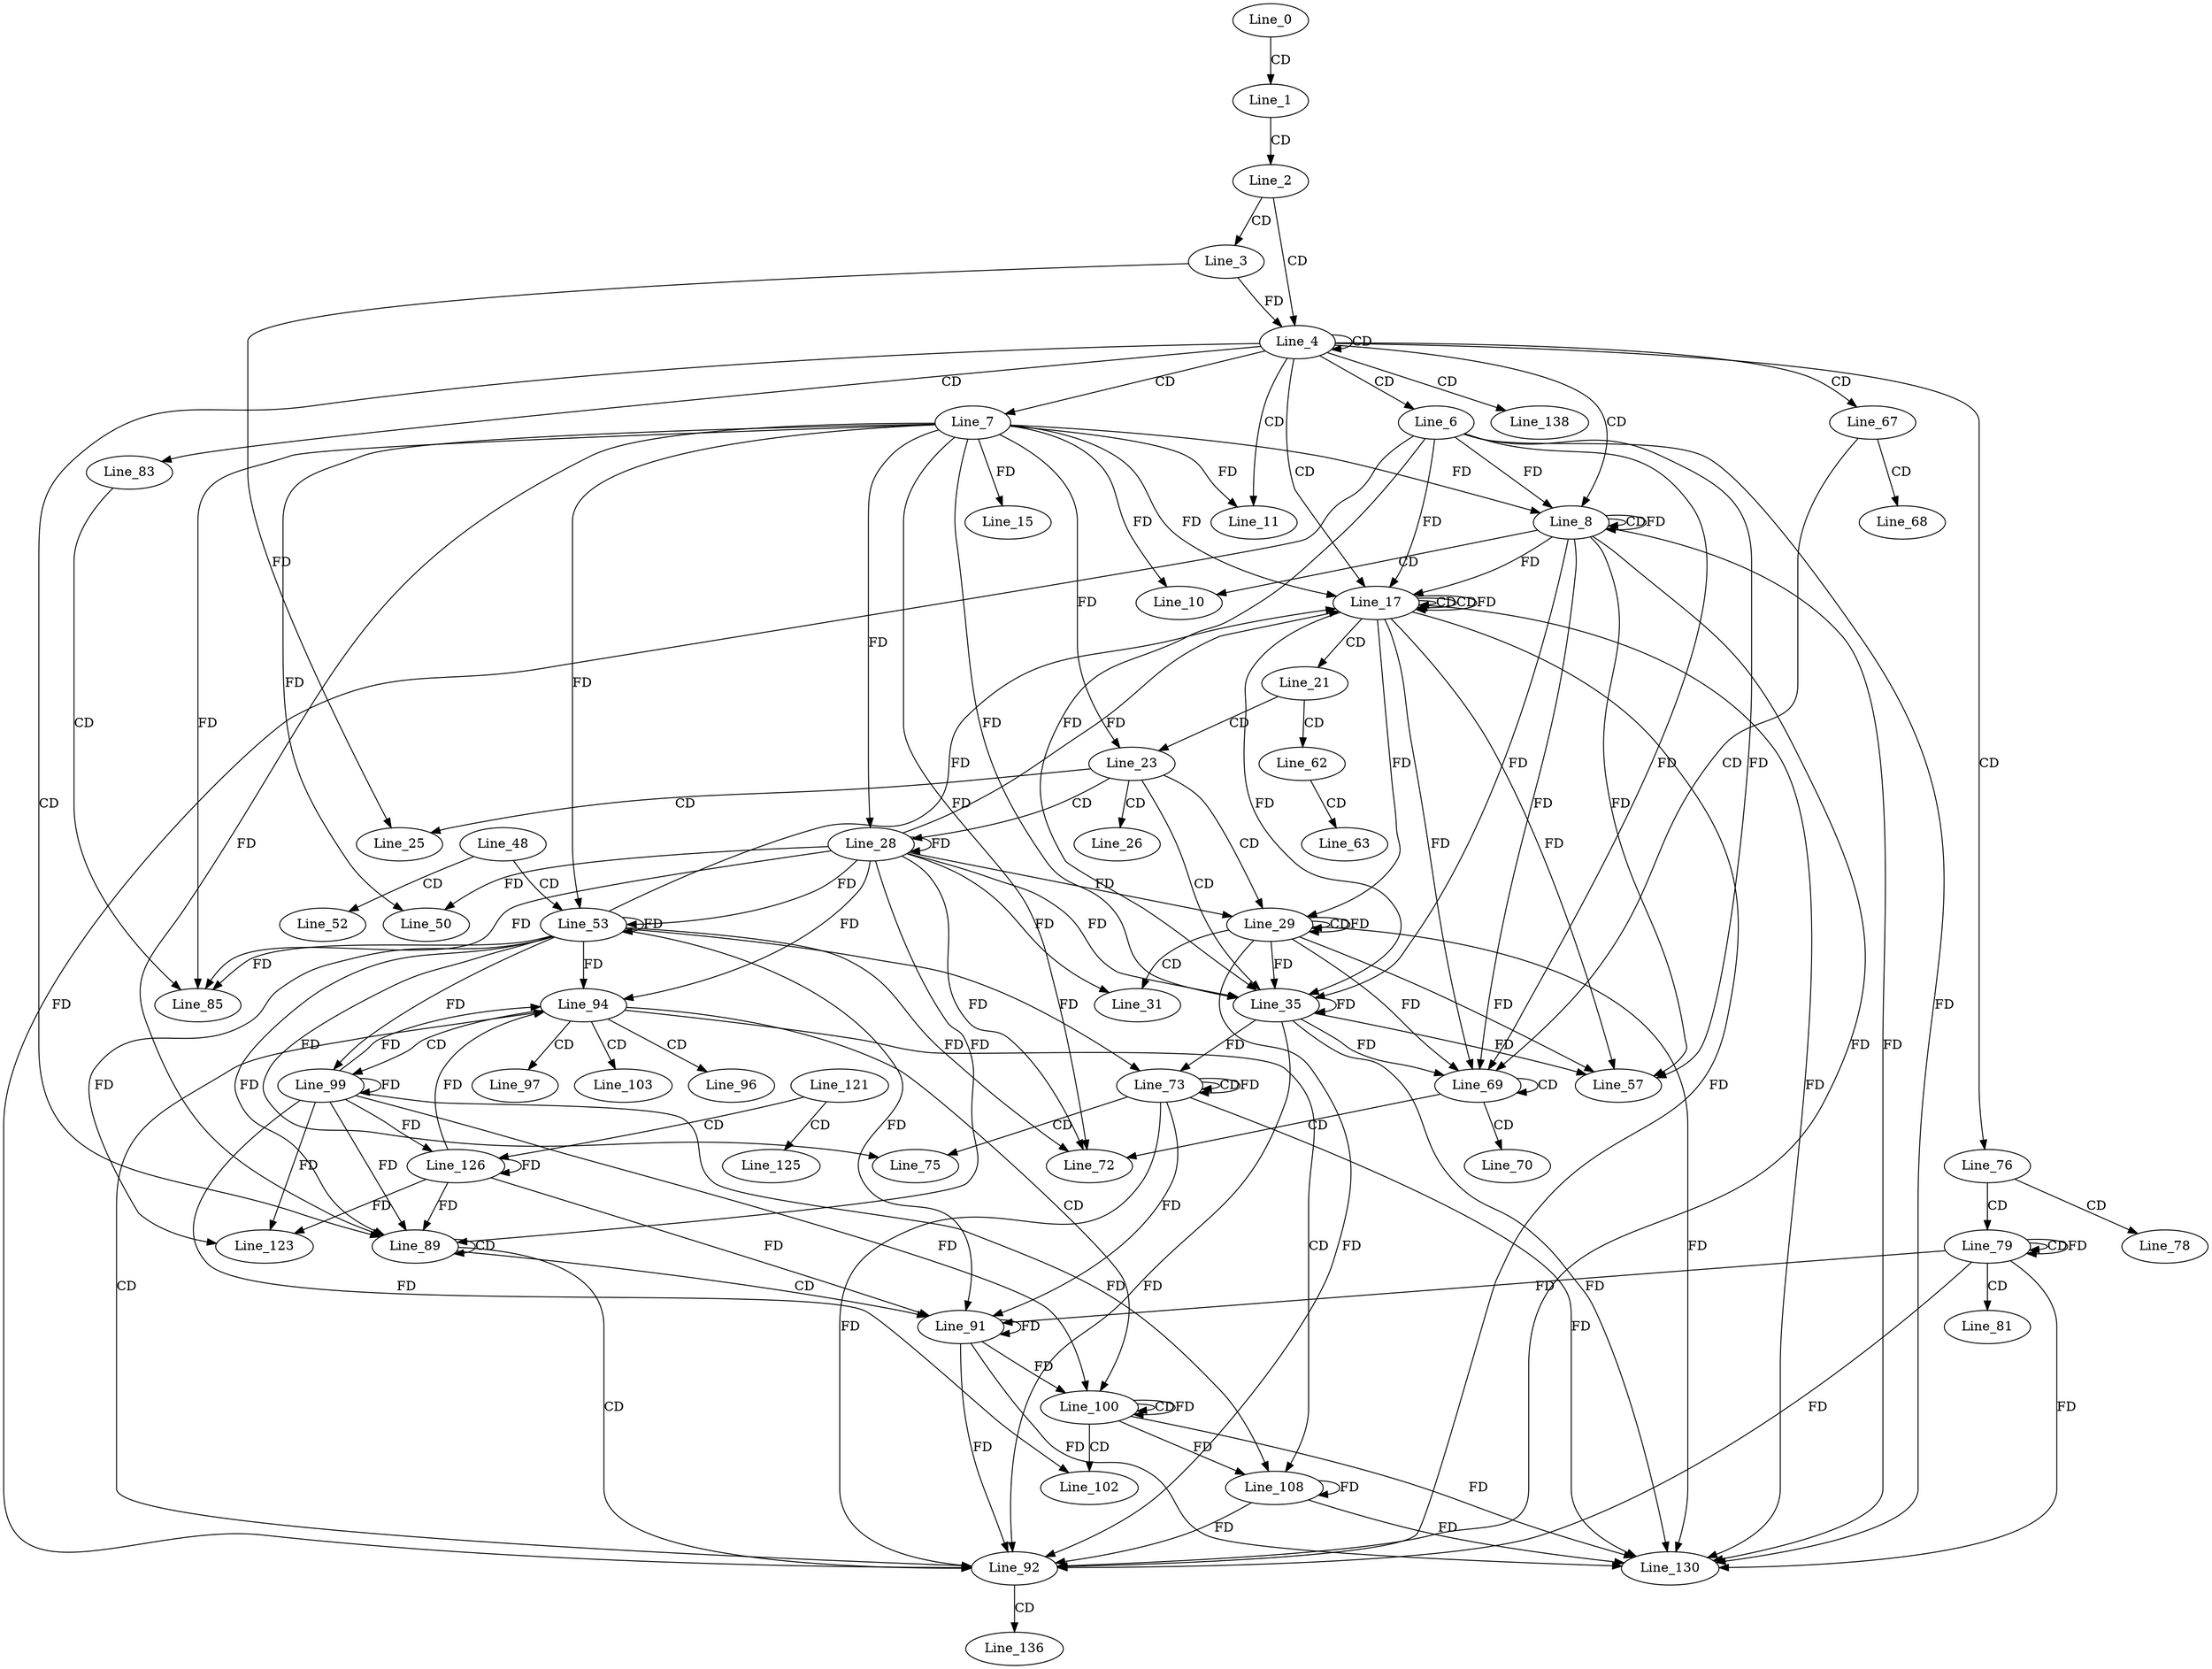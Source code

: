 digraph G {
  Line_0;
  Line_1;
  Line_2;
  Line_3;
  Line_4;
  Line_4;
  Line_6;
  Line_7;
  Line_8;
  Line_8;
  Line_8;
  Line_10;
  Line_11;
  Line_11;
  Line_11;
  Line_15;
  Line_17;
  Line_17;
  Line_17;
  Line_17;
  Line_17;
  Line_17;
  Line_21;
  Line_23;
  Line_25;
  Line_26;
  Line_28;
  Line_29;
  Line_29;
  Line_29;
  Line_31;
  Line_35;
  Line_35;
  Line_35;
  Line_50;
  Line_48;
  Line_52;
  Line_53;
  Line_57;
  Line_62;
  Line_63;
  Line_67;
  Line_68;
  Line_69;
  Line_69;
  Line_70;
  Line_72;
  Line_73;
  Line_73;
  Line_73;
  Line_75;
  Line_76;
  Line_78;
  Line_79;
  Line_79;
  Line_79;
  Line_81;
  Line_83;
  Line_85;
  Line_85;
  Line_89;
  Line_91;
  Line_91;
  Line_91;
  Line_92;
  Line_94;
  Line_96;
  Line_97;
  Line_99;
  Line_100;
  Line_100;
  Line_100;
  Line_102;
  Line_103;
  Line_108;
  Line_108;
  Line_108;
  Line_123;
  Line_121;
  Line_125;
  Line_126;
  Line_130;
  Line_136;
  Line_138;
  Line_0 -> Line_1 [ label="CD" ];
  Line_1 -> Line_2 [ label="CD" ];
  Line_2 -> Line_3 [ label="CD" ];
  Line_2 -> Line_4 [ label="CD" ];
  Line_4 -> Line_4 [ label="CD" ];
  Line_3 -> Line_4 [ label="FD" ];
  Line_4 -> Line_6 [ label="CD" ];
  Line_4 -> Line_7 [ label="CD" ];
  Line_4 -> Line_8 [ label="CD" ];
  Line_8 -> Line_8 [ label="CD" ];
  Line_8 -> Line_8 [ label="FD" ];
  Line_6 -> Line_8 [ label="FD" ];
  Line_7 -> Line_8 [ label="FD" ];
  Line_8 -> Line_10 [ label="CD" ];
  Line_7 -> Line_10 [ label="FD" ];
  Line_4 -> Line_11 [ label="CD" ];
  Line_7 -> Line_11 [ label="FD" ];
  Line_7 -> Line_15 [ label="FD" ];
  Line_4 -> Line_17 [ label="CD" ];
  Line_17 -> Line_17 [ label="CD" ];
  Line_17 -> Line_17 [ label="CD" ];
  Line_17 -> Line_17 [ label="FD" ];
  Line_8 -> Line_17 [ label="FD" ];
  Line_6 -> Line_17 [ label="FD" ];
  Line_7 -> Line_17 [ label="FD" ];
  Line_17 -> Line_21 [ label="CD" ];
  Line_21 -> Line_23 [ label="CD" ];
  Line_7 -> Line_23 [ label="FD" ];
  Line_23 -> Line_25 [ label="CD" ];
  Line_3 -> Line_25 [ label="FD" ];
  Line_23 -> Line_26 [ label="CD" ];
  Line_23 -> Line_28 [ label="CD" ];
  Line_28 -> Line_28 [ label="FD" ];
  Line_7 -> Line_28 [ label="FD" ];
  Line_23 -> Line_29 [ label="CD" ];
  Line_29 -> Line_29 [ label="CD" ];
  Line_29 -> Line_29 [ label="FD" ];
  Line_17 -> Line_29 [ label="FD" ];
  Line_28 -> Line_29 [ label="FD" ];
  Line_29 -> Line_31 [ label="CD" ];
  Line_28 -> Line_31 [ label="FD" ];
  Line_23 -> Line_35 [ label="CD" ];
  Line_29 -> Line_35 [ label="FD" ];
  Line_17 -> Line_35 [ label="FD" ];
  Line_35 -> Line_35 [ label="FD" ];
  Line_8 -> Line_35 [ label="FD" ];
  Line_6 -> Line_35 [ label="FD" ];
  Line_28 -> Line_35 [ label="FD" ];
  Line_7 -> Line_35 [ label="FD" ];
  Line_28 -> Line_50 [ label="FD" ];
  Line_7 -> Line_50 [ label="FD" ];
  Line_48 -> Line_52 [ label="CD" ];
  Line_48 -> Line_53 [ label="CD" ];
  Line_28 -> Line_53 [ label="FD" ];
  Line_53 -> Line_53 [ label="FD" ];
  Line_7 -> Line_53 [ label="FD" ];
  Line_29 -> Line_57 [ label="FD" ];
  Line_17 -> Line_57 [ label="FD" ];
  Line_35 -> Line_57 [ label="FD" ];
  Line_8 -> Line_57 [ label="FD" ];
  Line_6 -> Line_57 [ label="FD" ];
  Line_21 -> Line_62 [ label="CD" ];
  Line_62 -> Line_63 [ label="CD" ];
  Line_4 -> Line_67 [ label="CD" ];
  Line_67 -> Line_68 [ label="CD" ];
  Line_67 -> Line_69 [ label="CD" ];
  Line_69 -> Line_69 [ label="CD" ];
  Line_29 -> Line_69 [ label="FD" ];
  Line_17 -> Line_69 [ label="FD" ];
  Line_35 -> Line_69 [ label="FD" ];
  Line_8 -> Line_69 [ label="FD" ];
  Line_6 -> Line_69 [ label="FD" ];
  Line_69 -> Line_70 [ label="CD" ];
  Line_69 -> Line_72 [ label="CD" ];
  Line_28 -> Line_72 [ label="FD" ];
  Line_53 -> Line_72 [ label="FD" ];
  Line_7 -> Line_72 [ label="FD" ];
  Line_73 -> Line_73 [ label="CD" ];
  Line_73 -> Line_73 [ label="FD" ];
  Line_35 -> Line_73 [ label="FD" ];
  Line_53 -> Line_73 [ label="FD" ];
  Line_73 -> Line_75 [ label="CD" ];
  Line_53 -> Line_75 [ label="FD" ];
  Line_4 -> Line_76 [ label="CD" ];
  Line_76 -> Line_78 [ label="CD" ];
  Line_76 -> Line_79 [ label="CD" ];
  Line_79 -> Line_79 [ label="CD" ];
  Line_79 -> Line_79 [ label="FD" ];
  Line_79 -> Line_81 [ label="CD" ];
  Line_4 -> Line_83 [ label="CD" ];
  Line_83 -> Line_85 [ label="CD" ];
  Line_28 -> Line_85 [ label="FD" ];
  Line_53 -> Line_85 [ label="FD" ];
  Line_7 -> Line_85 [ label="FD" ];
  Line_4 -> Line_89 [ label="CD" ];
  Line_89 -> Line_89 [ label="CD" ];
  Line_28 -> Line_89 [ label="FD" ];
  Line_53 -> Line_89 [ label="FD" ];
  Line_7 -> Line_89 [ label="FD" ];
  Line_89 -> Line_91 [ label="CD" ];
  Line_91 -> Line_91 [ label="FD" ];
  Line_79 -> Line_91 [ label="FD" ];
  Line_73 -> Line_91 [ label="FD" ];
  Line_53 -> Line_91 [ label="FD" ];
  Line_89 -> Line_92 [ label="CD" ];
  Line_91 -> Line_92 [ label="FD" ];
  Line_79 -> Line_92 [ label="FD" ];
  Line_73 -> Line_92 [ label="FD" ];
  Line_29 -> Line_92 [ label="FD" ];
  Line_17 -> Line_92 [ label="FD" ];
  Line_35 -> Line_92 [ label="FD" ];
  Line_8 -> Line_92 [ label="FD" ];
  Line_6 -> Line_92 [ label="FD" ];
  Line_92 -> Line_94 [ label="CD" ];
  Line_28 -> Line_94 [ label="FD" ];
  Line_53 -> Line_94 [ label="FD" ];
  Line_94 -> Line_96 [ label="CD" ];
  Line_94 -> Line_97 [ label="CD" ];
  Line_94 -> Line_99 [ label="CD" ];
  Line_99 -> Line_99 [ label="FD" ];
  Line_53 -> Line_99 [ label="FD" ];
  Line_94 -> Line_100 [ label="CD" ];
  Line_100 -> Line_100 [ label="CD" ];
  Line_100 -> Line_100 [ label="FD" ];
  Line_91 -> Line_100 [ label="FD" ];
  Line_99 -> Line_100 [ label="FD" ];
  Line_100 -> Line_102 [ label="CD" ];
  Line_99 -> Line_102 [ label="FD" ];
  Line_94 -> Line_103 [ label="CD" ];
  Line_94 -> Line_108 [ label="CD" ];
  Line_100 -> Line_108 [ label="FD" ];
  Line_108 -> Line_108 [ label="FD" ];
  Line_99 -> Line_108 [ label="FD" ];
  Line_99 -> Line_123 [ label="FD" ];
  Line_53 -> Line_123 [ label="FD" ];
  Line_121 -> Line_125 [ label="CD" ];
  Line_121 -> Line_126 [ label="CD" ];
  Line_99 -> Line_126 [ label="FD" ];
  Line_126 -> Line_126 [ label="FD" ];
  Line_100 -> Line_130 [ label="FD" ];
  Line_91 -> Line_130 [ label="FD" ];
  Line_108 -> Line_130 [ label="FD" ];
  Line_79 -> Line_130 [ label="FD" ];
  Line_73 -> Line_130 [ label="FD" ];
  Line_29 -> Line_130 [ label="FD" ];
  Line_17 -> Line_130 [ label="FD" ];
  Line_35 -> Line_130 [ label="FD" ];
  Line_8 -> Line_130 [ label="FD" ];
  Line_6 -> Line_130 [ label="FD" ];
  Line_92 -> Line_136 [ label="CD" ];
  Line_4 -> Line_138 [ label="CD" ];
  Line_28 -> Line_17 [ label="FD" ];
  Line_53 -> Line_17 [ label="FD" ];
  Line_99 -> Line_89 [ label="FD" ];
  Line_126 -> Line_89 [ label="FD" ];
  Line_126 -> Line_91 [ label="FD" ];
  Line_108 -> Line_92 [ label="FD" ];
  Line_99 -> Line_94 [ label="FD" ];
  Line_126 -> Line_94 [ label="FD" ];
  Line_126 -> Line_123 [ label="FD" ];
}
